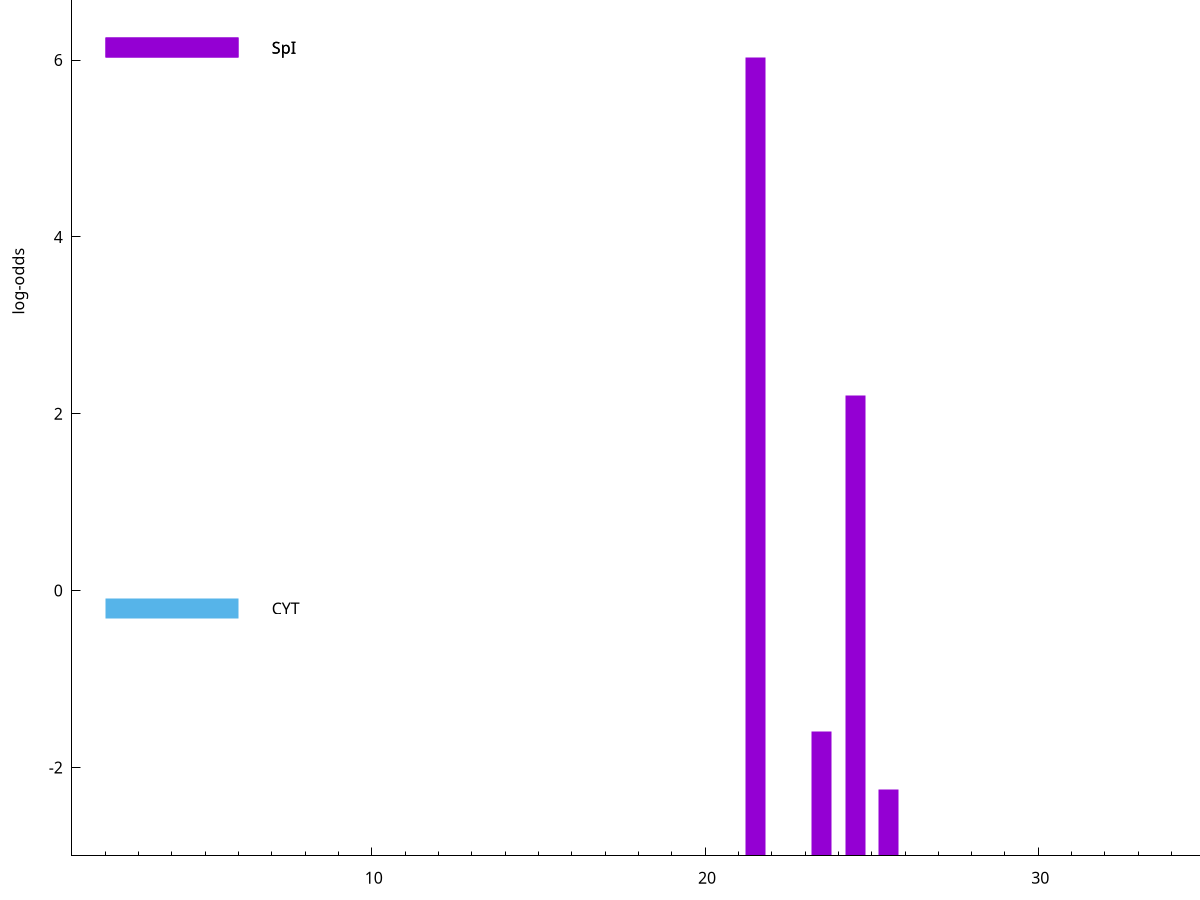 set title "LipoP predictions for SRR4035124.gff"
set size 2., 1.4
set xrange [1:70] 
set mxtics 10
set yrange [-3:10]
set y2range [0:13]
set ylabel "log-odds"
set term postscript eps color solid "Helvetica" 30
set output "SRR4035124.gff2.eps"
set arrow from 2,6.13868 to 6,6.13868 nohead lt 1 lw 20
set label "SpI" at 7,6.13868
set arrow from 2,-0.200913 to 6,-0.200913 nohead lt 3 lw 20
set label "CYT" at 7,-0.200913
set arrow from 2,6.13868 to 6,6.13868 nohead lt 1 lw 20
set label "SpI" at 7,6.13868
# NOTE: The scores below are the log-odds scores with the threshold
# NOTE: subtracted (a hack to make gnuplot make the histogram all
# NOTE: look nice).
plot "-" axes x1y2 title "" with impulses lt 1 lw 20
21.500000 9.022920
24.500000 5.202440
23.500000 1.409160
25.500000 0.756460
e
exit
